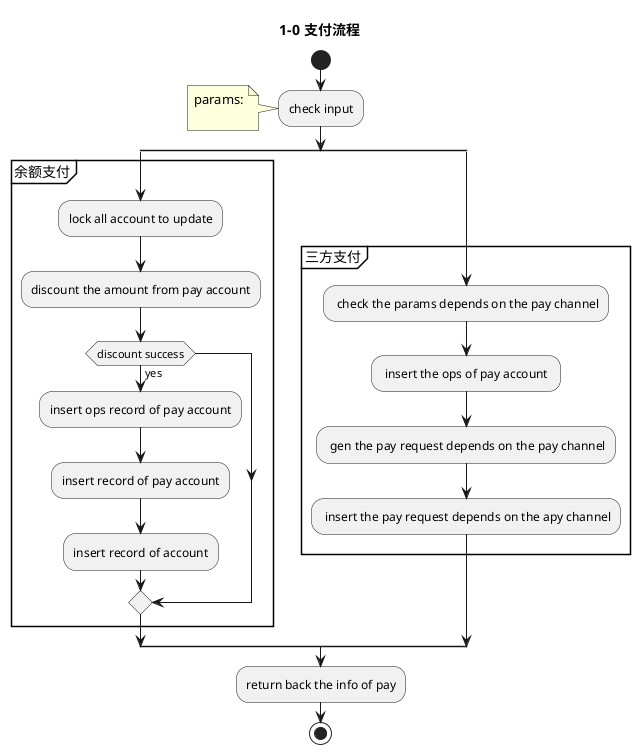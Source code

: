 @startuml
title 1-0 支付流程
start
:check input;
note
params:

end note


split
partition 余额支付{
:lock all account to update;
:discount the amount from pay account;
if (discount success) then (yes)
:insert ops record of pay account;
:insert record of pay account;
:insert record of account;
endif
}



split again
partition 三方支付{
: check the params depends on the pay channel;
: insert the ops of pay account ;
: gen the pay request depends on the pay channel;
: insert the pay request depends on the apy channel;
}
end split

:return back the info of pay;
stop
@enduml




@startuml
title 1-1 三方支付通知
start
:check input;
if (paid success) then (yes)
:update the record of pay request to paid;
else (no)
:update the record of pay request to fail;
endif

end
@enduml


@startuml
title 1-1 退款/关闭支付
start

:check input;

split
partition 余额支付 {
}



split again
partition 三方支付{
}
end split


end
@enduml